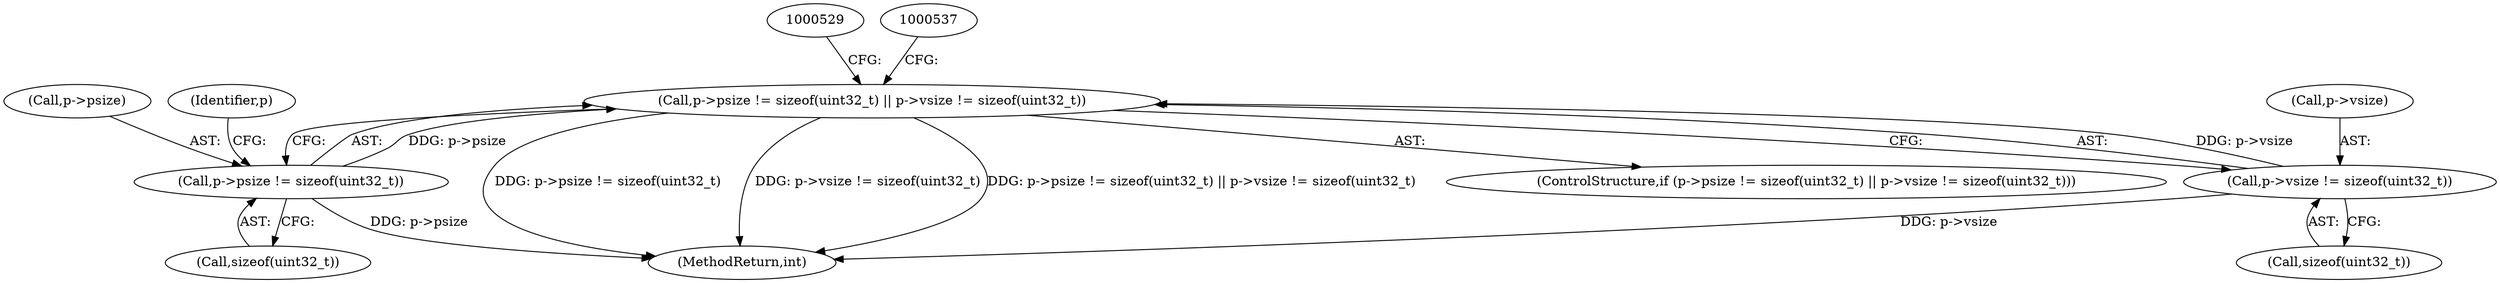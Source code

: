 digraph "0_Android_aeea52da00d210587fb3ed895de3d5f2e0264c88_11@API" {
"1000512" [label="(Call,p->psize != sizeof(uint32_t) || p->vsize != sizeof(uint32_t))"];
"1000513" [label="(Call,p->psize != sizeof(uint32_t))"];
"1000519" [label="(Call,p->vsize != sizeof(uint32_t))"];
"1000512" [label="(Call,p->psize != sizeof(uint32_t) || p->vsize != sizeof(uint32_t))"];
"1000513" [label="(Call,p->psize != sizeof(uint32_t))"];
"1000996" [label="(MethodReturn,int)"];
"1000517" [label="(Call,sizeof(uint32_t))"];
"1000511" [label="(ControlStructure,if (p->psize != sizeof(uint32_t) || p->vsize != sizeof(uint32_t)))"];
"1000519" [label="(Call,p->vsize != sizeof(uint32_t))"];
"1000514" [label="(Call,p->psize)"];
"1000520" [label="(Call,p->vsize)"];
"1000523" [label="(Call,sizeof(uint32_t))"];
"1000521" [label="(Identifier,p)"];
"1000512" -> "1000511"  [label="AST: "];
"1000512" -> "1000513"  [label="CFG: "];
"1000512" -> "1000519"  [label="CFG: "];
"1000513" -> "1000512"  [label="AST: "];
"1000519" -> "1000512"  [label="AST: "];
"1000529" -> "1000512"  [label="CFG: "];
"1000537" -> "1000512"  [label="CFG: "];
"1000512" -> "1000996"  [label="DDG: p->psize != sizeof(uint32_t)"];
"1000512" -> "1000996"  [label="DDG: p->vsize != sizeof(uint32_t)"];
"1000512" -> "1000996"  [label="DDG: p->psize != sizeof(uint32_t) || p->vsize != sizeof(uint32_t)"];
"1000513" -> "1000512"  [label="DDG: p->psize"];
"1000519" -> "1000512"  [label="DDG: p->vsize"];
"1000513" -> "1000517"  [label="CFG: "];
"1000514" -> "1000513"  [label="AST: "];
"1000517" -> "1000513"  [label="AST: "];
"1000521" -> "1000513"  [label="CFG: "];
"1000513" -> "1000996"  [label="DDG: p->psize"];
"1000519" -> "1000523"  [label="CFG: "];
"1000520" -> "1000519"  [label="AST: "];
"1000523" -> "1000519"  [label="AST: "];
"1000519" -> "1000996"  [label="DDG: p->vsize"];
}
